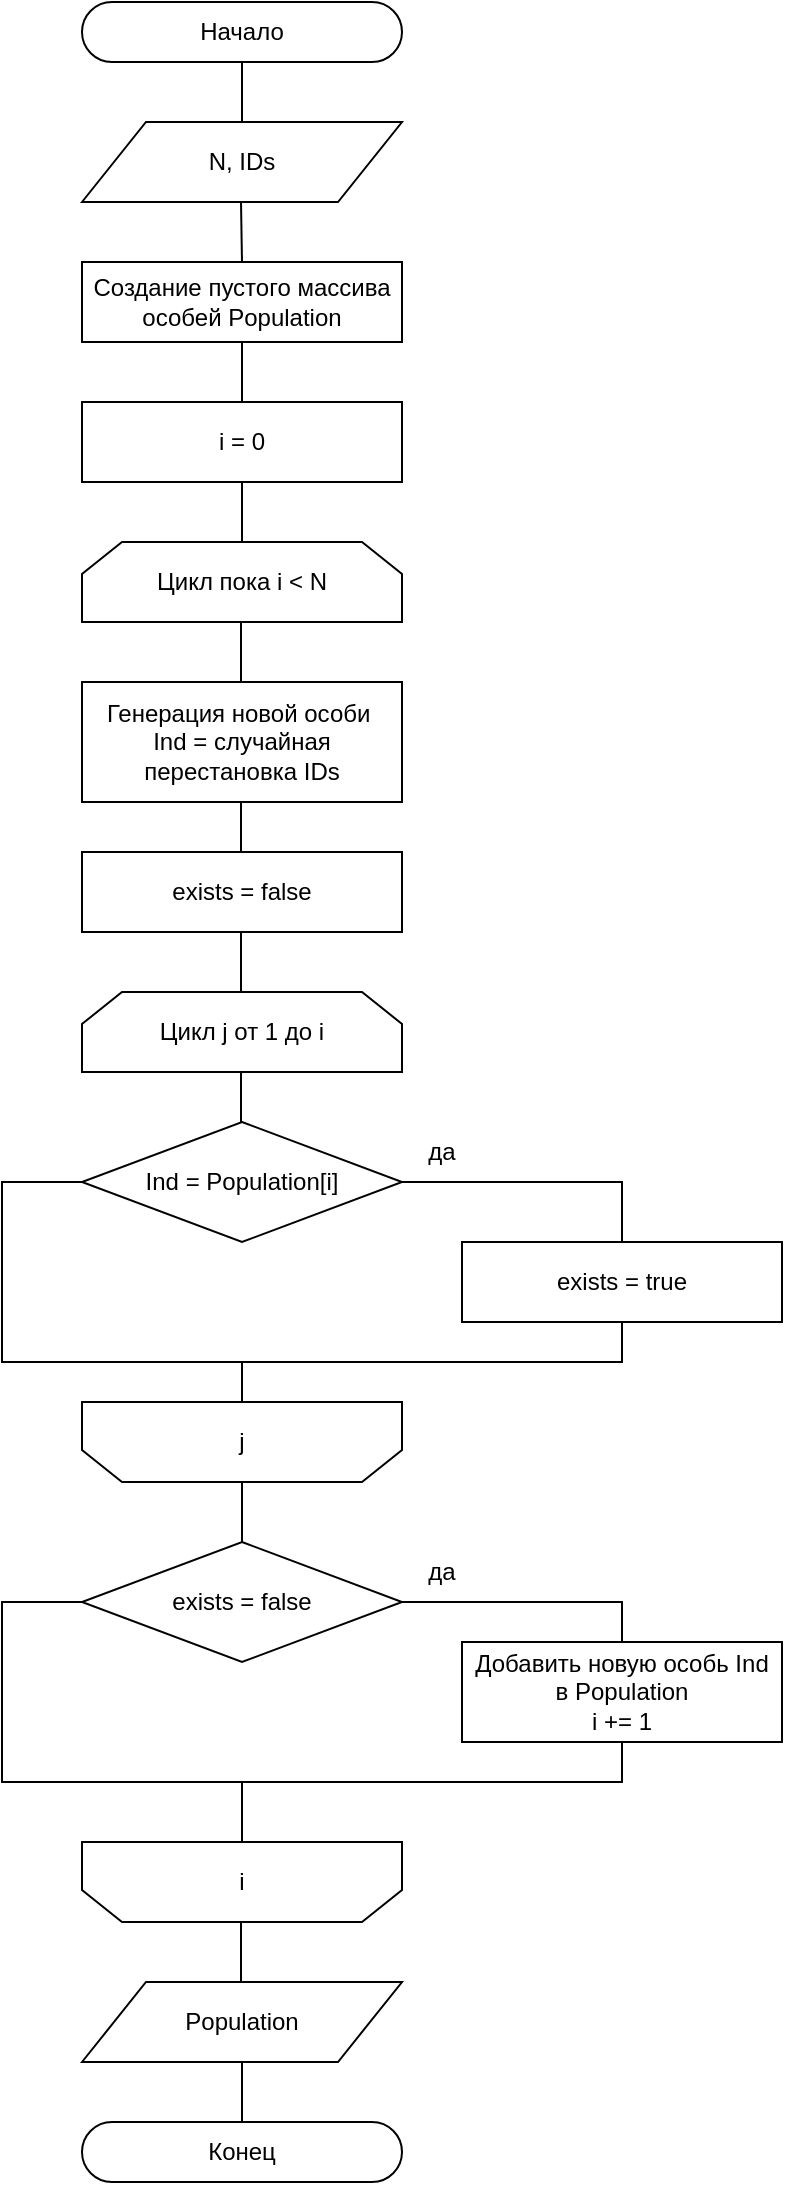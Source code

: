 <mxfile version="27.0.9">
  <diagram name="Страница — 1" id="oIGkv35JSirXxDSVPZw_">
    <mxGraphModel dx="969" dy="581" grid="1" gridSize="10" guides="1" tooltips="1" connect="1" arrows="1" fold="1" page="1" pageScale="1" pageWidth="827" pageHeight="1169" math="0" shadow="0">
      <root>
        <mxCell id="0" />
        <mxCell id="1" parent="0" />
        <mxCell id="ZmkryA6pYVP38JDTjNkh-3" value="Начало" style="html=1;dashed=0;whiteSpace=wrap;shape=mxgraph.dfd.start" vertex="1" parent="1">
          <mxGeometry x="320" y="90" width="160" height="30" as="geometry" />
        </mxCell>
        <mxCell id="ZmkryA6pYVP38JDTjNkh-4" value="&lt;div&gt;N, IDs&lt;/div&gt;" style="shape=parallelogram;perimeter=parallelogramPerimeter;whiteSpace=wrap;html=1;dashed=0;" vertex="1" parent="1">
          <mxGeometry x="320" y="150" width="160" height="40" as="geometry" />
        </mxCell>
        <mxCell id="ZmkryA6pYVP38JDTjNkh-27" value="" style="endArrow=none;html=1;rounded=0;entryX=0.5;entryY=0.5;entryDx=0;entryDy=15;entryPerimeter=0;exitX=0.5;exitY=0;exitDx=0;exitDy=0;" edge="1" parent="1" source="ZmkryA6pYVP38JDTjNkh-4" target="ZmkryA6pYVP38JDTjNkh-3">
          <mxGeometry width="50" height="50" relative="1" as="geometry">
            <mxPoint x="420" y="240" as="sourcePoint" />
            <mxPoint x="470" y="190" as="targetPoint" />
          </mxGeometry>
        </mxCell>
        <mxCell id="ZmkryA6pYVP38JDTjNkh-28" value="" style="endArrow=none;html=1;rounded=0;entryX=0.5;entryY=0.5;entryDx=0;entryDy=15;entryPerimeter=0;exitX=0.5;exitY=0;exitDx=0;exitDy=0;" edge="1" parent="1" source="ZmkryA6pYVP38JDTjNkh-41">
          <mxGeometry width="50" height="50" relative="1" as="geometry">
            <mxPoint x="399.5" y="220" as="sourcePoint" />
            <mxPoint x="399.5" y="190" as="targetPoint" />
          </mxGeometry>
        </mxCell>
        <mxCell id="ZmkryA6pYVP38JDTjNkh-29" value="" style="endArrow=none;html=1;rounded=0;entryX=0.5;entryY=0.5;entryDx=0;entryDy=15;entryPerimeter=0;exitX=0.5;exitY=0;exitDx=0;exitDy=0;" edge="1" parent="1">
          <mxGeometry width="50" height="50" relative="1" as="geometry">
            <mxPoint x="400" y="290" as="sourcePoint" />
            <mxPoint x="399.5" y="260" as="targetPoint" />
            <Array as="points">
              <mxPoint x="400" y="260" />
            </Array>
          </mxGeometry>
        </mxCell>
        <mxCell id="ZmkryA6pYVP38JDTjNkh-42" value="" style="endArrow=none;html=1;rounded=0;entryX=0.5;entryY=0.5;entryDx=0;entryDy=15;entryPerimeter=0;exitX=0.5;exitY=0;exitDx=0;exitDy=0;" edge="1" parent="1" target="ZmkryA6pYVP38JDTjNkh-41">
          <mxGeometry width="50" height="50" relative="1" as="geometry">
            <mxPoint x="399.5" y="220" as="sourcePoint" />
            <mxPoint x="399.5" y="190" as="targetPoint" />
          </mxGeometry>
        </mxCell>
        <mxCell id="ZmkryA6pYVP38JDTjNkh-41" value="Cоздание пустого массива особей Population" style="rounded=0;whiteSpace=wrap;html=1;" vertex="1" parent="1">
          <mxGeometry x="320" y="220" width="160" height="40" as="geometry" />
        </mxCell>
        <mxCell id="ZmkryA6pYVP38JDTjNkh-53" value="" style="endArrow=none;html=1;rounded=0;entryX=0.5;entryY=0.5;entryDx=0;entryDy=15;entryPerimeter=0;exitX=0.5;exitY=0;exitDx=0;exitDy=0;" edge="1" parent="1">
          <mxGeometry width="50" height="50" relative="1" as="geometry">
            <mxPoint x="399.5" y="430" as="sourcePoint" />
            <mxPoint x="399.5" y="400" as="targetPoint" />
          </mxGeometry>
        </mxCell>
        <mxCell id="ZmkryA6pYVP38JDTjNkh-54" value="" style="endArrow=none;html=1;rounded=0;entryX=0.5;entryY=0.5;entryDx=0;entryDy=15;entryPerimeter=0;exitX=0.5;exitY=0;exitDx=0;exitDy=0;" edge="1" parent="1">
          <mxGeometry width="50" height="50" relative="1" as="geometry">
            <mxPoint x="399.5" y="520" as="sourcePoint" />
            <mxPoint x="399.5" y="490" as="targetPoint" />
          </mxGeometry>
        </mxCell>
        <mxCell id="ZmkryA6pYVP38JDTjNkh-63" value="" style="endArrow=none;html=1;rounded=0;entryX=0.5;entryY=0.5;entryDx=0;entryDy=15;entryPerimeter=0;exitX=0.5;exitY=0;exitDx=0;exitDy=0;" edge="1" parent="1" target="ZmkryA6pYVP38JDTjNkh-64">
          <mxGeometry width="50" height="50" relative="1" as="geometry">
            <mxPoint x="399.5" y="360" as="sourcePoint" />
            <mxPoint x="399.5" y="330" as="targetPoint" />
          </mxGeometry>
        </mxCell>
        <mxCell id="ZmkryA6pYVP38JDTjNkh-64" value="Цикл пока i &amp;lt; N" style="shape=loopLimit;whiteSpace=wrap;html=1;" vertex="1" parent="1">
          <mxGeometry x="320" y="360" width="160" height="40" as="geometry" />
        </mxCell>
        <mxCell id="ZmkryA6pYVP38JDTjNkh-65" value="&lt;div&gt;i = 0&lt;br&gt;&lt;/div&gt;" style="rounded=0;whiteSpace=wrap;html=1;" vertex="1" parent="1">
          <mxGeometry x="320" y="290" width="160" height="40" as="geometry" />
        </mxCell>
        <mxCell id="ZmkryA6pYVP38JDTjNkh-73" value="" style="endArrow=none;html=1;rounded=0;entryX=0.5;entryY=0.5;entryDx=0;entryDy=15;entryPerimeter=0;exitX=0.5;exitY=0;exitDx=0;exitDy=0;" edge="1" parent="1">
          <mxGeometry width="50" height="50" relative="1" as="geometry">
            <mxPoint x="399.5" y="655" as="sourcePoint" />
            <mxPoint x="399.5" y="625" as="targetPoint" />
          </mxGeometry>
        </mxCell>
        <mxCell id="ZmkryA6pYVP38JDTjNkh-75" value="" style="endArrow=none;html=1;rounded=0;entryX=0.5;entryY=0.5;entryDx=0;entryDy=15;entryPerimeter=0;exitX=0.5;exitY=0;exitDx=0;exitDy=0;" edge="1" parent="1" target="ZmkryA6pYVP38JDTjNkh-76">
          <mxGeometry width="50" height="50" relative="1" as="geometry">
            <mxPoint x="399.5" y="585" as="sourcePoint" />
            <mxPoint x="399.5" y="555" as="targetPoint" />
          </mxGeometry>
        </mxCell>
        <mxCell id="ZmkryA6pYVP38JDTjNkh-76" value="Цикл j от 1 до i" style="shape=loopLimit;whiteSpace=wrap;html=1;" vertex="1" parent="1">
          <mxGeometry x="320" y="585" width="160" height="40" as="geometry" />
        </mxCell>
        <mxCell id="ZmkryA6pYVP38JDTjNkh-77" value="exists = false" style="rounded=0;whiteSpace=wrap;html=1;" vertex="1" parent="1">
          <mxGeometry x="320" y="515" width="160" height="40" as="geometry" />
        </mxCell>
        <mxCell id="ZmkryA6pYVP38JDTjNkh-78" value="Ind = Population[i]" style="rhombus;whiteSpace=wrap;html=1;" vertex="1" parent="1">
          <mxGeometry x="320" y="650" width="160" height="60" as="geometry" />
        </mxCell>
        <mxCell id="ZmkryA6pYVP38JDTjNkh-79" value="Генерация новой особи&amp;nbsp;&lt;div&gt;Ind = случайная перестановка IDs&lt;/div&gt;" style="rounded=0;whiteSpace=wrap;html=1;" vertex="1" parent="1">
          <mxGeometry x="320" y="430" width="160" height="60" as="geometry" />
        </mxCell>
        <mxCell id="ZmkryA6pYVP38JDTjNkh-80" value="exists = true" style="rounded=0;whiteSpace=wrap;html=1;" vertex="1" parent="1">
          <mxGeometry x="510" y="710" width="160" height="40" as="geometry" />
        </mxCell>
        <mxCell id="ZmkryA6pYVP38JDTjNkh-87" value="" style="endArrow=none;html=1;rounded=0;entryX=0.5;entryY=0.5;entryDx=0;entryDy=15;entryPerimeter=0;exitX=0.5;exitY=0;exitDx=0;exitDy=0;" edge="1" parent="1">
          <mxGeometry width="50" height="50" relative="1" as="geometry">
            <mxPoint x="400" y="860" as="sourcePoint" />
            <mxPoint x="400" y="830" as="targetPoint" />
          </mxGeometry>
        </mxCell>
        <mxCell id="ZmkryA6pYVP38JDTjNkh-92" value="j" style="shape=loopLimit;whiteSpace=wrap;html=1;direction=west;" vertex="1" parent="1">
          <mxGeometry x="320" y="790" width="160" height="40" as="geometry" />
        </mxCell>
        <mxCell id="ZmkryA6pYVP38JDTjNkh-93" value="i" style="shape=loopLimit;whiteSpace=wrap;html=1;direction=west;" vertex="1" parent="1">
          <mxGeometry x="320" y="1010" width="160" height="40" as="geometry" />
        </mxCell>
        <mxCell id="ZmkryA6pYVP38JDTjNkh-95" value="Population" style="shape=parallelogram;perimeter=parallelogramPerimeter;whiteSpace=wrap;html=1;dashed=0;" vertex="1" parent="1">
          <mxGeometry x="320" y="1080" width="160" height="40" as="geometry" />
        </mxCell>
        <mxCell id="ZmkryA6pYVP38JDTjNkh-97" value="Конец" style="html=1;dashed=0;whiteSpace=wrap;shape=mxgraph.dfd.start" vertex="1" parent="1">
          <mxGeometry x="320" y="1150" width="160" height="30" as="geometry" />
        </mxCell>
        <mxCell id="ZmkryA6pYVP38JDTjNkh-100" value="" style="endArrow=none;html=1;rounded=0;entryX=0.5;entryY=0.5;entryDx=0;entryDy=15;entryPerimeter=0;exitX=0.5;exitY=0;exitDx=0;exitDy=0;" edge="1" parent="1">
          <mxGeometry width="50" height="50" relative="1" as="geometry">
            <mxPoint x="399.5" y="1080" as="sourcePoint" />
            <mxPoint x="399.5" y="1050" as="targetPoint" />
          </mxGeometry>
        </mxCell>
        <mxCell id="ZmkryA6pYVP38JDTjNkh-101" value="" style="endArrow=none;html=1;rounded=0;entryX=0.5;entryY=0.5;entryDx=0;entryDy=15;entryPerimeter=0;exitX=0.5;exitY=0;exitDx=0;exitDy=0;" edge="1" parent="1">
          <mxGeometry width="50" height="50" relative="1" as="geometry">
            <mxPoint x="400" y="1150" as="sourcePoint" />
            <mxPoint x="400" y="1120" as="targetPoint" />
          </mxGeometry>
        </mxCell>
        <mxCell id="ZmkryA6pYVP38JDTjNkh-102" value="exists = false" style="rhombus;whiteSpace=wrap;html=1;" vertex="1" parent="1">
          <mxGeometry x="320" y="860" width="160" height="60" as="geometry" />
        </mxCell>
        <mxCell id="ZmkryA6pYVP38JDTjNkh-103" value="Добавить новую особь Ind&lt;div&gt;&amp;nbsp;в Population&amp;nbsp;&lt;div&gt;i += 1&lt;/div&gt;&lt;/div&gt;" style="rounded=0;whiteSpace=wrap;html=1;" vertex="1" parent="1">
          <mxGeometry x="510" y="910" width="160" height="50" as="geometry" />
        </mxCell>
        <mxCell id="ZmkryA6pYVP38JDTjNkh-107" value="" style="endArrow=none;html=1;rounded=0;entryX=0.5;entryY=0.5;entryDx=0;entryDy=15;entryPerimeter=0;exitX=0.5;exitY=0;exitDx=0;exitDy=0;" edge="1" parent="1">
          <mxGeometry width="50" height="50" relative="1" as="geometry">
            <mxPoint x="400" y="360" as="sourcePoint" />
            <mxPoint x="400" y="330" as="targetPoint" />
            <Array as="points" />
          </mxGeometry>
        </mxCell>
        <mxCell id="ZmkryA6pYVP38JDTjNkh-108" value="" style="endArrow=none;html=1;rounded=0;entryX=0.5;entryY=0.5;entryDx=0;entryDy=15;entryPerimeter=0;exitX=0.5;exitY=0;exitDx=0;exitDy=0;" edge="1" parent="1">
          <mxGeometry width="50" height="50" relative="1" as="geometry">
            <mxPoint x="399.5" y="585" as="sourcePoint" />
            <mxPoint x="399.5" y="555" as="targetPoint" />
          </mxGeometry>
        </mxCell>
        <mxCell id="ZmkryA6pYVP38JDTjNkh-109" value="" style="endArrow=none;html=1;rounded=0;entryX=1;entryY=0.5;entryDx=0;entryDy=0;exitX=0.5;exitY=0;exitDx=0;exitDy=0;" edge="1" parent="1" source="ZmkryA6pYVP38JDTjNkh-80" target="ZmkryA6pYVP38JDTjNkh-78">
          <mxGeometry width="50" height="50" relative="1" as="geometry">
            <mxPoint x="370" y="850" as="sourcePoint" />
            <mxPoint x="420" y="800" as="targetPoint" />
            <Array as="points">
              <mxPoint x="590" y="680" />
              <mxPoint x="480" y="680" />
            </Array>
          </mxGeometry>
        </mxCell>
        <mxCell id="ZmkryA6pYVP38JDTjNkh-110" value="" style="endArrow=none;html=1;rounded=0;entryX=0.5;entryY=1;entryDx=0;entryDy=0;exitX=0.5;exitY=1;exitDx=0;exitDy=0;" edge="1" parent="1" source="ZmkryA6pYVP38JDTjNkh-92" target="ZmkryA6pYVP38JDTjNkh-80">
          <mxGeometry width="50" height="50" relative="1" as="geometry">
            <mxPoint x="370" y="850" as="sourcePoint" />
            <mxPoint x="420" y="800" as="targetPoint" />
            <Array as="points">
              <mxPoint x="400" y="770" />
              <mxPoint x="590" y="770" />
            </Array>
          </mxGeometry>
        </mxCell>
        <mxCell id="ZmkryA6pYVP38JDTjNkh-111" value="да" style="text;html=1;align=center;verticalAlign=middle;whiteSpace=wrap;rounded=0;" vertex="1" parent="1">
          <mxGeometry x="470" y="650" width="60" height="30" as="geometry" />
        </mxCell>
        <mxCell id="ZmkryA6pYVP38JDTjNkh-112" value="" style="endArrow=none;html=1;rounded=0;entryX=0;entryY=0.5;entryDx=0;entryDy=0;" edge="1" parent="1" target="ZmkryA6pYVP38JDTjNkh-78">
          <mxGeometry width="50" height="50" relative="1" as="geometry">
            <mxPoint x="400" y="770" as="sourcePoint" />
            <mxPoint x="420" y="800" as="targetPoint" />
            <Array as="points">
              <mxPoint x="280" y="770" />
              <mxPoint x="280" y="680" />
            </Array>
          </mxGeometry>
        </mxCell>
        <mxCell id="ZmkryA6pYVP38JDTjNkh-114" value="" style="endArrow=none;html=1;rounded=0;entryX=1;entryY=0.5;entryDx=0;entryDy=0;" edge="1" parent="1">
          <mxGeometry width="50" height="50" relative="1" as="geometry">
            <mxPoint x="590" y="910" as="sourcePoint" />
            <mxPoint x="480" y="890" as="targetPoint" />
            <Array as="points">
              <mxPoint x="590" y="890" />
              <mxPoint x="480" y="890" />
            </Array>
          </mxGeometry>
        </mxCell>
        <mxCell id="ZmkryA6pYVP38JDTjNkh-115" value="" style="endArrow=none;html=1;rounded=0;entryX=0;entryY=0.5;entryDx=0;entryDy=0;" edge="1" parent="1">
          <mxGeometry width="50" height="50" relative="1" as="geometry">
            <mxPoint x="400" y="980" as="sourcePoint" />
            <mxPoint x="320" y="890" as="targetPoint" />
            <Array as="points">
              <mxPoint x="280" y="980" />
              <mxPoint x="280" y="890" />
            </Array>
          </mxGeometry>
        </mxCell>
        <mxCell id="ZmkryA6pYVP38JDTjNkh-116" value="" style="endArrow=none;html=1;rounded=0;entryX=0.5;entryY=1;entryDx=0;entryDy=0;exitX=0.5;exitY=1;exitDx=0;exitDy=0;" edge="1" parent="1" source="ZmkryA6pYVP38JDTjNkh-93">
          <mxGeometry width="50" height="50" relative="1" as="geometry">
            <mxPoint x="400" y="1000" as="sourcePoint" />
            <mxPoint x="590" y="960" as="targetPoint" />
            <Array as="points">
              <mxPoint x="400" y="980" />
              <mxPoint x="590" y="980" />
            </Array>
          </mxGeometry>
        </mxCell>
        <mxCell id="ZmkryA6pYVP38JDTjNkh-117" value="да" style="text;html=1;align=center;verticalAlign=middle;whiteSpace=wrap;rounded=0;" vertex="1" parent="1">
          <mxGeometry x="470" y="860" width="60" height="30" as="geometry" />
        </mxCell>
      </root>
    </mxGraphModel>
  </diagram>
</mxfile>
